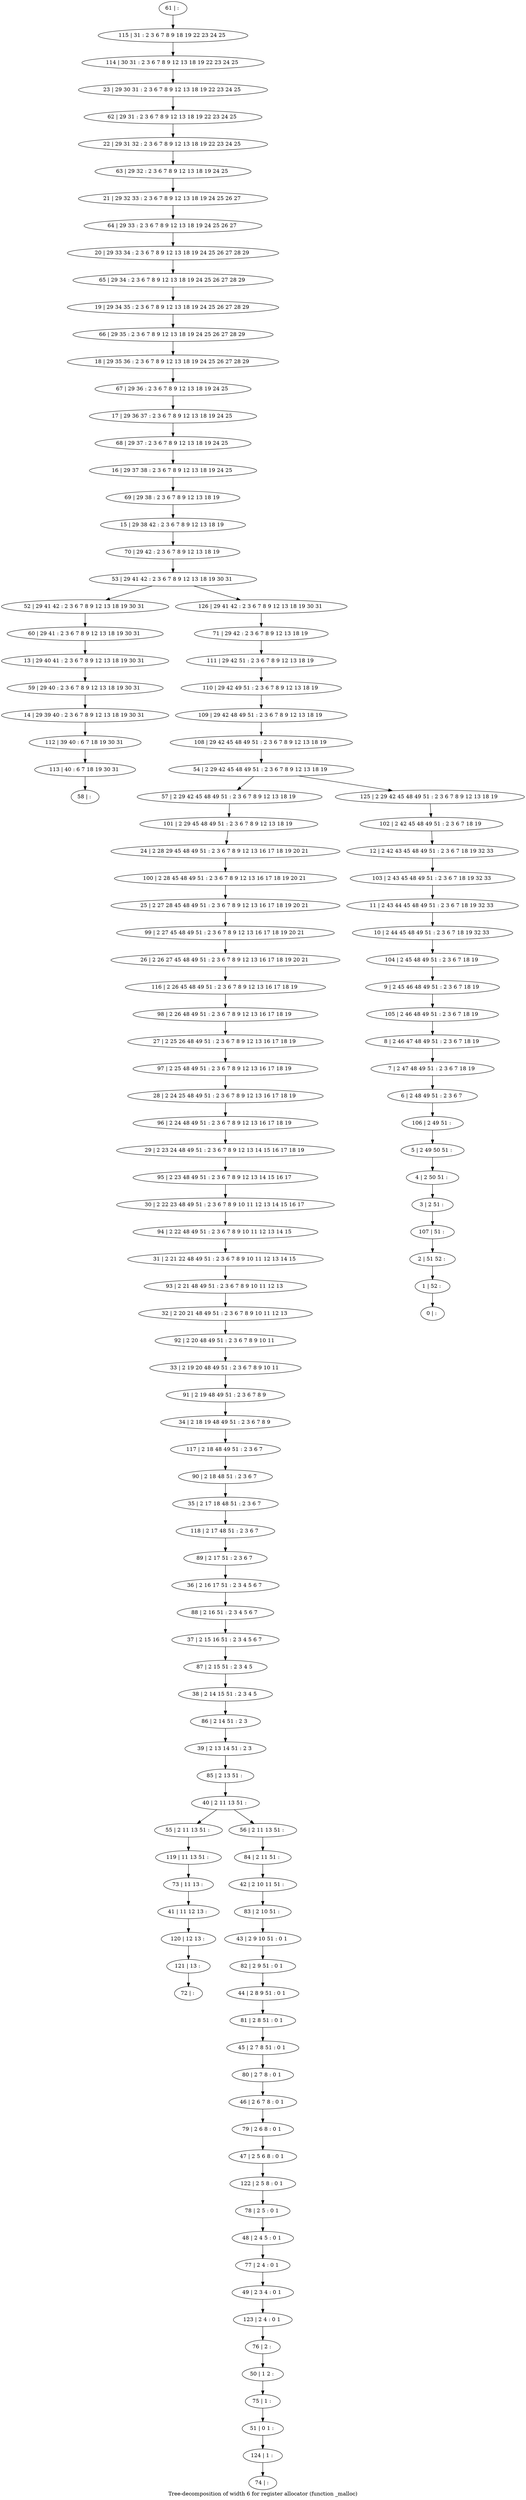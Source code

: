 digraph G {
graph [label="Tree-decomposition of width 6 for register allocator (function _malloc)"]
0[label="0 | : "];
1[label="1 | 52 : "];
2[label="2 | 51 52 : "];
3[label="3 | 2 51 : "];
4[label="4 | 2 50 51 : "];
5[label="5 | 2 49 50 51 : "];
6[label="6 | 2 48 49 51 : 2 3 6 7 "];
7[label="7 | 2 47 48 49 51 : 2 3 6 7 18 19 "];
8[label="8 | 2 46 47 48 49 51 : 2 3 6 7 18 19 "];
9[label="9 | 2 45 46 48 49 51 : 2 3 6 7 18 19 "];
10[label="10 | 2 44 45 48 49 51 : 2 3 6 7 18 19 32 33 "];
11[label="11 | 2 43 44 45 48 49 51 : 2 3 6 7 18 19 32 33 "];
12[label="12 | 2 42 43 45 48 49 51 : 2 3 6 7 18 19 32 33 "];
13[label="13 | 29 40 41 : 2 3 6 7 8 9 12 13 18 19 30 31 "];
14[label="14 | 29 39 40 : 2 3 6 7 8 9 12 13 18 19 30 31 "];
15[label="15 | 29 38 42 : 2 3 6 7 8 9 12 13 18 19 "];
16[label="16 | 29 37 38 : 2 3 6 7 8 9 12 13 18 19 24 25 "];
17[label="17 | 29 36 37 : 2 3 6 7 8 9 12 13 18 19 24 25 "];
18[label="18 | 29 35 36 : 2 3 6 7 8 9 12 13 18 19 24 25 26 27 28 29 "];
19[label="19 | 29 34 35 : 2 3 6 7 8 9 12 13 18 19 24 25 26 27 28 29 "];
20[label="20 | 29 33 34 : 2 3 6 7 8 9 12 13 18 19 24 25 26 27 28 29 "];
21[label="21 | 29 32 33 : 2 3 6 7 8 9 12 13 18 19 24 25 26 27 "];
22[label="22 | 29 31 32 : 2 3 6 7 8 9 12 13 18 19 22 23 24 25 "];
23[label="23 | 29 30 31 : 2 3 6 7 8 9 12 13 18 19 22 23 24 25 "];
24[label="24 | 2 28 29 45 48 49 51 : 2 3 6 7 8 9 12 13 16 17 18 19 20 21 "];
25[label="25 | 2 27 28 45 48 49 51 : 2 3 6 7 8 9 12 13 16 17 18 19 20 21 "];
26[label="26 | 2 26 27 45 48 49 51 : 2 3 6 7 8 9 12 13 16 17 18 19 20 21 "];
27[label="27 | 2 25 26 48 49 51 : 2 3 6 7 8 9 12 13 16 17 18 19 "];
28[label="28 | 2 24 25 48 49 51 : 2 3 6 7 8 9 12 13 16 17 18 19 "];
29[label="29 | 2 23 24 48 49 51 : 2 3 6 7 8 9 12 13 14 15 16 17 18 19 "];
30[label="30 | 2 22 23 48 49 51 : 2 3 6 7 8 9 10 11 12 13 14 15 16 17 "];
31[label="31 | 2 21 22 48 49 51 : 2 3 6 7 8 9 10 11 12 13 14 15 "];
32[label="32 | 2 20 21 48 49 51 : 2 3 6 7 8 9 10 11 12 13 "];
33[label="33 | 2 19 20 48 49 51 : 2 3 6 7 8 9 10 11 "];
34[label="34 | 2 18 19 48 49 51 : 2 3 6 7 8 9 "];
35[label="35 | 2 17 18 48 51 : 2 3 6 7 "];
36[label="36 | 2 16 17 51 : 2 3 4 5 6 7 "];
37[label="37 | 2 15 16 51 : 2 3 4 5 6 7 "];
38[label="38 | 2 14 15 51 : 2 3 4 5 "];
39[label="39 | 2 13 14 51 : 2 3 "];
40[label="40 | 2 11 13 51 : "];
41[label="41 | 11 12 13 : "];
42[label="42 | 2 10 11 51 : "];
43[label="43 | 2 9 10 51 : 0 1 "];
44[label="44 | 2 8 9 51 : 0 1 "];
45[label="45 | 2 7 8 51 : 0 1 "];
46[label="46 | 2 6 7 8 : 0 1 "];
47[label="47 | 2 5 6 8 : 0 1 "];
48[label="48 | 2 4 5 : 0 1 "];
49[label="49 | 2 3 4 : 0 1 "];
50[label="50 | 1 2 : "];
51[label="51 | 0 1 : "];
52[label="52 | 29 41 42 : 2 3 6 7 8 9 12 13 18 19 30 31 "];
53[label="53 | 29 41 42 : 2 3 6 7 8 9 12 13 18 19 30 31 "];
54[label="54 | 2 29 42 45 48 49 51 : 2 3 6 7 8 9 12 13 18 19 "];
55[label="55 | 2 11 13 51 : "];
56[label="56 | 2 11 13 51 : "];
57[label="57 | 2 29 42 45 48 49 51 : 2 3 6 7 8 9 12 13 18 19 "];
58[label="58 | : "];
59[label="59 | 29 40 : 2 3 6 7 8 9 12 13 18 19 30 31 "];
60[label="60 | 29 41 : 2 3 6 7 8 9 12 13 18 19 30 31 "];
61[label="61 | : "];
62[label="62 | 29 31 : 2 3 6 7 8 9 12 13 18 19 22 23 24 25 "];
63[label="63 | 29 32 : 2 3 6 7 8 9 12 13 18 19 24 25 "];
64[label="64 | 29 33 : 2 3 6 7 8 9 12 13 18 19 24 25 26 27 "];
65[label="65 | 29 34 : 2 3 6 7 8 9 12 13 18 19 24 25 26 27 28 29 "];
66[label="66 | 29 35 : 2 3 6 7 8 9 12 13 18 19 24 25 26 27 28 29 "];
67[label="67 | 29 36 : 2 3 6 7 8 9 12 13 18 19 24 25 "];
68[label="68 | 29 37 : 2 3 6 7 8 9 12 13 18 19 24 25 "];
69[label="69 | 29 38 : 2 3 6 7 8 9 12 13 18 19 "];
70[label="70 | 29 42 : 2 3 6 7 8 9 12 13 18 19 "];
71[label="71 | 29 42 : 2 3 6 7 8 9 12 13 18 19 "];
72[label="72 | : "];
73[label="73 | 11 13 : "];
74[label="74 | : "];
75[label="75 | 1 : "];
76[label="76 | 2 : "];
77[label="77 | 2 4 : 0 1 "];
78[label="78 | 2 5 : 0 1 "];
79[label="79 | 2 6 8 : 0 1 "];
80[label="80 | 2 7 8 : 0 1 "];
81[label="81 | 2 8 51 : 0 1 "];
82[label="82 | 2 9 51 : 0 1 "];
83[label="83 | 2 10 51 : "];
84[label="84 | 2 11 51 : "];
85[label="85 | 2 13 51 : "];
86[label="86 | 2 14 51 : 2 3 "];
87[label="87 | 2 15 51 : 2 3 4 5 "];
88[label="88 | 2 16 51 : 2 3 4 5 6 7 "];
89[label="89 | 2 17 51 : 2 3 6 7 "];
90[label="90 | 2 18 48 51 : 2 3 6 7 "];
91[label="91 | 2 19 48 49 51 : 2 3 6 7 8 9 "];
92[label="92 | 2 20 48 49 51 : 2 3 6 7 8 9 10 11 "];
93[label="93 | 2 21 48 49 51 : 2 3 6 7 8 9 10 11 12 13 "];
94[label="94 | 2 22 48 49 51 : 2 3 6 7 8 9 10 11 12 13 14 15 "];
95[label="95 | 2 23 48 49 51 : 2 3 6 7 8 9 12 13 14 15 16 17 "];
96[label="96 | 2 24 48 49 51 : 2 3 6 7 8 9 12 13 16 17 18 19 "];
97[label="97 | 2 25 48 49 51 : 2 3 6 7 8 9 12 13 16 17 18 19 "];
98[label="98 | 2 26 48 49 51 : 2 3 6 7 8 9 12 13 16 17 18 19 "];
99[label="99 | 2 27 45 48 49 51 : 2 3 6 7 8 9 12 13 16 17 18 19 20 21 "];
100[label="100 | 2 28 45 48 49 51 : 2 3 6 7 8 9 12 13 16 17 18 19 20 21 "];
101[label="101 | 2 29 45 48 49 51 : 2 3 6 7 8 9 12 13 18 19 "];
102[label="102 | 2 42 45 48 49 51 : 2 3 6 7 18 19 "];
103[label="103 | 2 43 45 48 49 51 : 2 3 6 7 18 19 32 33 "];
104[label="104 | 2 45 48 49 51 : 2 3 6 7 18 19 "];
105[label="105 | 2 46 48 49 51 : 2 3 6 7 18 19 "];
106[label="106 | 2 49 51 : "];
107[label="107 | 51 : "];
108[label="108 | 29 42 45 48 49 51 : 2 3 6 7 8 9 12 13 18 19 "];
109[label="109 | 29 42 48 49 51 : 2 3 6 7 8 9 12 13 18 19 "];
110[label="110 | 29 42 49 51 : 2 3 6 7 8 9 12 13 18 19 "];
111[label="111 | 29 42 51 : 2 3 6 7 8 9 12 13 18 19 "];
112[label="112 | 39 40 : 6 7 18 19 30 31 "];
113[label="113 | 40 : 6 7 18 19 30 31 "];
114[label="114 | 30 31 : 2 3 6 7 8 9 12 13 18 19 22 23 24 25 "];
115[label="115 | 31 : 2 3 6 7 8 9 18 19 22 23 24 25 "];
116[label="116 | 2 26 45 48 49 51 : 2 3 6 7 8 9 12 13 16 17 18 19 "];
117[label="117 | 2 18 48 49 51 : 2 3 6 7 "];
118[label="118 | 2 17 48 51 : 2 3 6 7 "];
119[label="119 | 11 13 51 : "];
120[label="120 | 12 13 : "];
121[label="121 | 13 : "];
122[label="122 | 2 5 8 : 0 1 "];
123[label="123 | 2 4 : 0 1 "];
124[label="124 | 1 : "];
125[label="125 | 2 29 42 45 48 49 51 : 2 3 6 7 8 9 12 13 18 19 "];
126[label="126 | 29 41 42 : 2 3 6 7 8 9 12 13 18 19 30 31 "];
40->55 ;
40->56 ;
59->14 ;
13->59 ;
60->13 ;
52->60 ;
73->41 ;
75->51 ;
50->75 ;
76->50 ;
77->49 ;
48->77 ;
78->48 ;
79->47 ;
46->79 ;
80->46 ;
45->80 ;
81->45 ;
44->81 ;
82->44 ;
43->82 ;
83->43 ;
42->83 ;
84->42 ;
56->84 ;
85->40 ;
39->85 ;
86->39 ;
38->86 ;
87->38 ;
37->87 ;
88->37 ;
36->88 ;
89->36 ;
90->35 ;
91->34 ;
33->91 ;
92->33 ;
32->92 ;
93->32 ;
31->93 ;
94->31 ;
30->94 ;
95->30 ;
29->95 ;
96->29 ;
28->96 ;
97->28 ;
27->97 ;
98->27 ;
99->26 ;
25->99 ;
100->25 ;
24->100 ;
101->24 ;
57->101 ;
14->112 ;
113->58 ;
112->113 ;
116->98 ;
26->116 ;
117->90 ;
34->117 ;
118->89 ;
35->118 ;
119->73 ;
55->119 ;
41->120 ;
121->72 ;
120->121 ;
122->78 ;
47->122 ;
123->76 ;
49->123 ;
124->74 ;
51->124 ;
61->115 ;
115->114 ;
114->23 ;
23->62 ;
62->22 ;
22->63 ;
63->21 ;
21->64 ;
64->20 ;
20->65 ;
65->19 ;
19->66 ;
66->18 ;
18->67 ;
67->17 ;
17->68 ;
68->16 ;
16->69 ;
69->15 ;
15->70 ;
70->53 ;
71->111 ;
111->110 ;
110->109 ;
109->108 ;
108->54 ;
102->12 ;
12->103 ;
103->11 ;
11->10 ;
10->104 ;
104->9 ;
9->105 ;
105->8 ;
8->7 ;
7->6 ;
6->106 ;
106->5 ;
5->4 ;
4->3 ;
3->107 ;
107->2 ;
2->1 ;
1->0 ;
125->102 ;
126->71 ;
54->57 ;
54->125 ;
53->52 ;
53->126 ;
}
